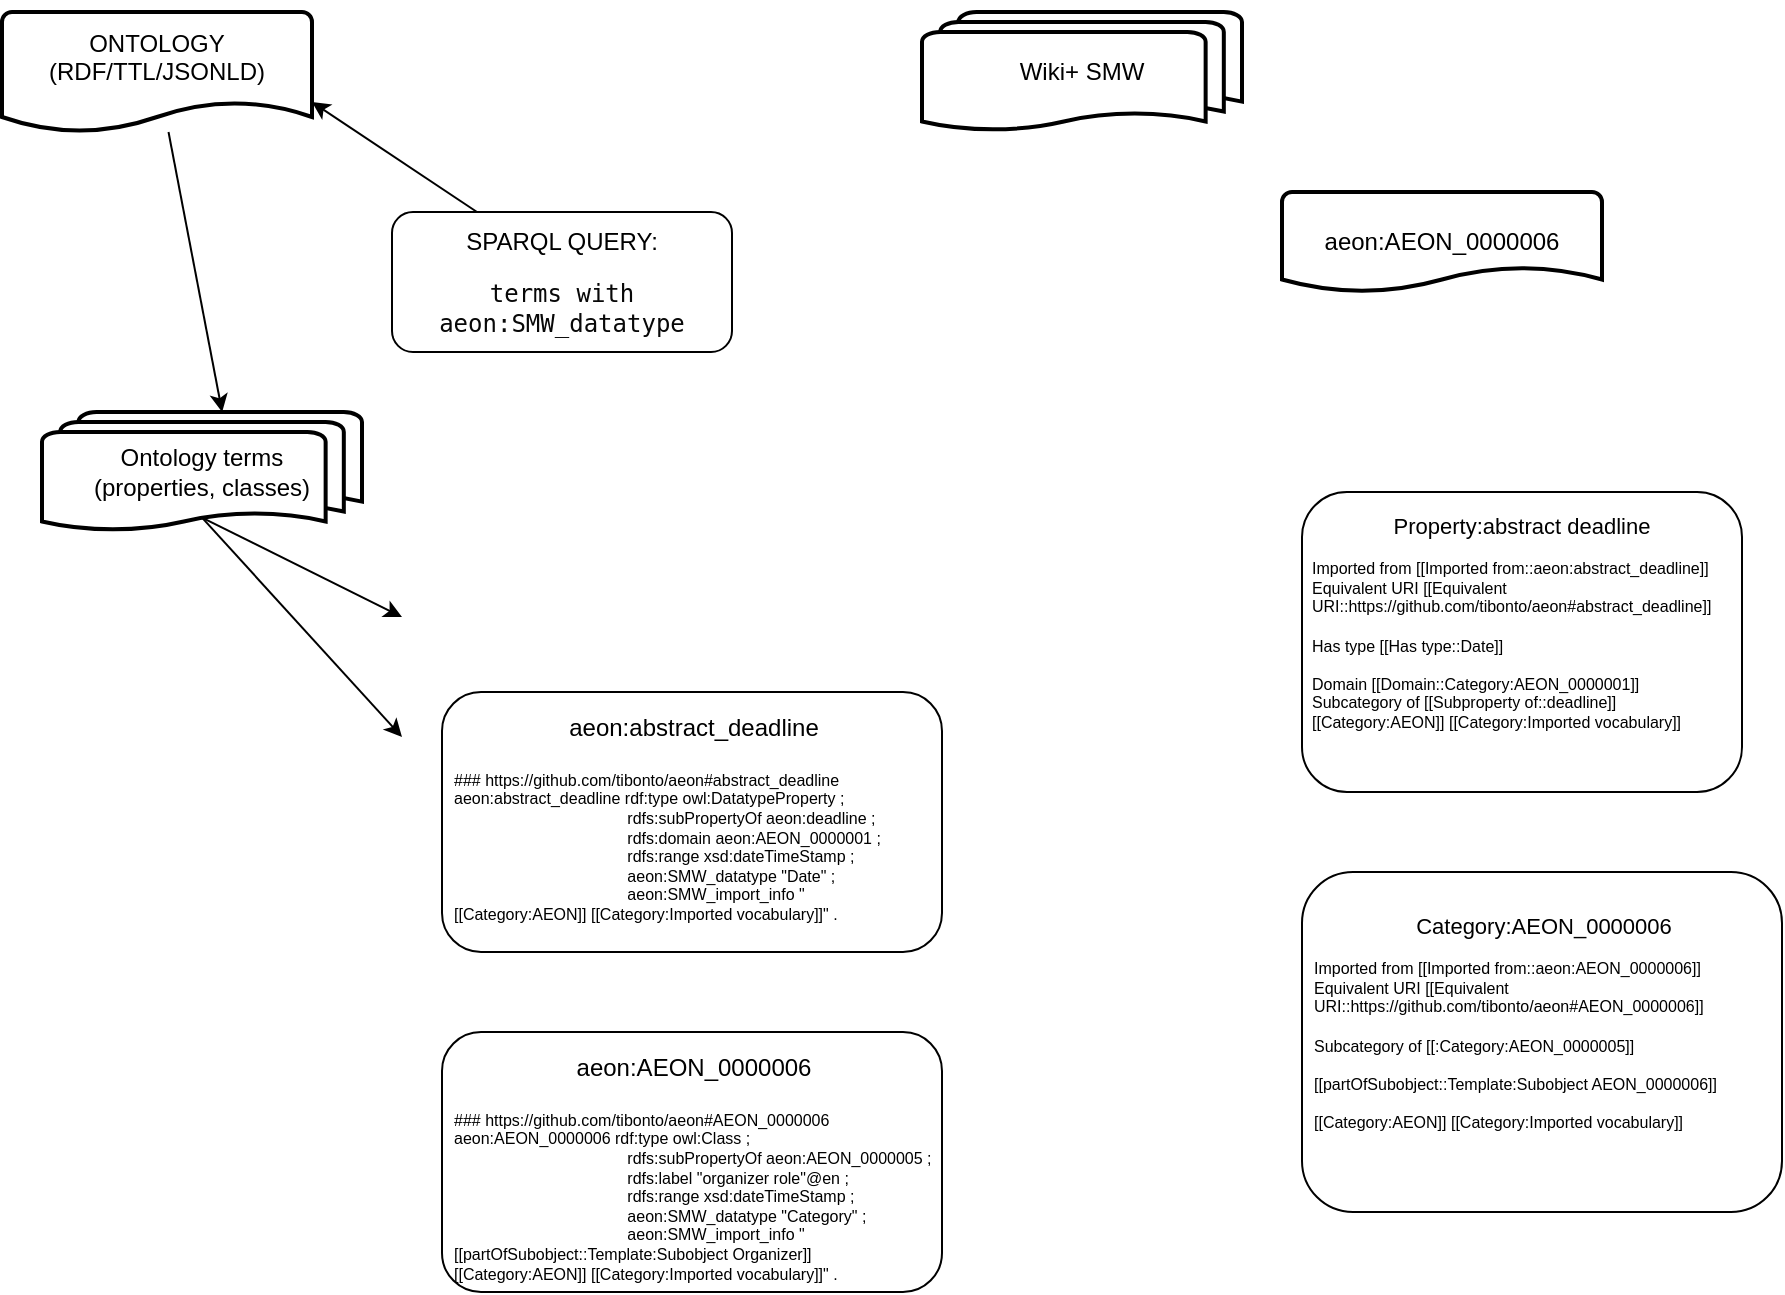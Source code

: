 <mxfile version="13.9.2" type="github">
  <diagram id="C5RBs43oDa-KdzZeNtuy" name="Page-1">
    <mxGraphModel dx="1480" dy="767" grid="1" gridSize="10" guides="1" tooltips="1" connect="1" arrows="1" fold="1" page="1" pageScale="1" pageWidth="827" pageHeight="1169" math="0" shadow="0">
      <root>
        <mxCell id="WIyWlLk6GJQsqaUBKTNV-0" />
        <mxCell id="WIyWlLk6GJQsqaUBKTNV-1" parent="WIyWlLk6GJQsqaUBKTNV-0" />
        <mxCell id="gC28j2bzgIrE6u0qwE_t-1" value="&lt;div&gt;&lt;p&gt;&lt;font style=&quot;font-size: 12px&quot;&gt;SPARQL QUERY:&lt;/font&gt;&lt;/p&gt;&lt;/div&gt;&lt;div&gt;&lt;p style=&quot;background-color: rgb(255 , 255 , 255) ; color: rgb(8 , 8 , 8) ; font-family: &amp;#34;jetbrains mono&amp;#34; , monospace&quot;&gt;&lt;font style=&quot;font-size: 12px&quot;&gt;terms with aeon:SMW_datatype&lt;/font&gt;&lt;/p&gt;&lt;/div&gt;" style="rounded=1;whiteSpace=wrap;html=1;fontSize=12;glass=0;strokeWidth=1;shadow=0;align=center;" vertex="1" parent="WIyWlLk6GJQsqaUBKTNV-1">
          <mxGeometry x="355" y="140" width="170" height="70" as="geometry" />
        </mxCell>
        <mxCell id="gC28j2bzgIrE6u0qwE_t-2" value="Wiki+ SMW" style="strokeWidth=2;html=1;shape=mxgraph.flowchart.multi-document;whiteSpace=wrap;align=center;" vertex="1" parent="WIyWlLk6GJQsqaUBKTNV-1">
          <mxGeometry x="620" y="40" width="160" height="60" as="geometry" />
        </mxCell>
        <mxCell id="gC28j2bzgIrE6u0qwE_t-3" value="&lt;div&gt;&lt;br&gt;&lt;/div&gt;&lt;div&gt;ONTOLOGY&lt;/div&gt;&lt;div&gt;(RDF/TTL/JSONLD)&lt;br&gt;&lt;/div&gt;&lt;div&gt;&lt;br&gt;&lt;/div&gt;&lt;div&gt;&lt;br&gt;&lt;/div&gt;" style="strokeWidth=2;html=1;shape=mxgraph.flowchart.document2;whiteSpace=wrap;size=0.25;align=center;" vertex="1" parent="WIyWlLk6GJQsqaUBKTNV-1">
          <mxGeometry x="160" y="40" width="155" height="60" as="geometry" />
        </mxCell>
        <mxCell id="gC28j2bzgIrE6u0qwE_t-4" value="" style="endArrow=classic;html=1;exitX=0.25;exitY=0;exitDx=0;exitDy=0;entryX=1;entryY=0.75;entryDx=0;entryDy=0;entryPerimeter=0;" edge="1" parent="WIyWlLk6GJQsqaUBKTNV-1" source="gC28j2bzgIrE6u0qwE_t-1" target="gC28j2bzgIrE6u0qwE_t-3">
          <mxGeometry width="50" height="50" relative="1" as="geometry">
            <mxPoint x="470" y="220" as="sourcePoint" />
            <mxPoint x="520" y="200" as="targetPoint" />
          </mxGeometry>
        </mxCell>
        <mxCell id="gC28j2bzgIrE6u0qwE_t-6" value="" style="endArrow=classic;html=1;entryX=0.563;entryY=0;entryDx=0;entryDy=0;entryPerimeter=0;" edge="1" parent="WIyWlLk6GJQsqaUBKTNV-1" source="gC28j2bzgIrE6u0qwE_t-3" target="gC28j2bzgIrE6u0qwE_t-7">
          <mxGeometry width="50" height="50" relative="1" as="geometry">
            <mxPoint x="470" y="200" as="sourcePoint" />
            <mxPoint x="288.281" y="200" as="targetPoint" />
          </mxGeometry>
        </mxCell>
        <mxCell id="gC28j2bzgIrE6u0qwE_t-7" value="Ontology terms&lt;br&gt;(properties, classes)" style="strokeWidth=2;html=1;shape=mxgraph.flowchart.multi-document;whiteSpace=wrap;align=center;" vertex="1" parent="WIyWlLk6GJQsqaUBKTNV-1">
          <mxGeometry x="180" y="240" width="160" height="60" as="geometry" />
        </mxCell>
        <mxCell id="gC28j2bzgIrE6u0qwE_t-11" value="" style="endArrow=classic;html=1;entryX=0;entryY=0.25;entryDx=0;entryDy=0;entryPerimeter=0;exitX=0.5;exitY=0.88;exitDx=0;exitDy=0;exitPerimeter=0;" edge="1" parent="WIyWlLk6GJQsqaUBKTNV-1" source="gC28j2bzgIrE6u0qwE_t-7">
          <mxGeometry width="50" height="50" relative="1" as="geometry">
            <mxPoint x="290" y="310" as="sourcePoint" />
            <mxPoint x="360" y="342.5" as="targetPoint" />
          </mxGeometry>
        </mxCell>
        <mxCell id="gC28j2bzgIrE6u0qwE_t-14" value="" style="endArrow=classic;html=1;exitX=0.5;exitY=0.88;exitDx=0;exitDy=0;exitPerimeter=0;entryX=0;entryY=0.25;entryDx=0;entryDy=0;entryPerimeter=0;" edge="1" parent="WIyWlLk6GJQsqaUBKTNV-1" source="gC28j2bzgIrE6u0qwE_t-7">
          <mxGeometry width="50" height="50" relative="1" as="geometry">
            <mxPoint x="470" y="340" as="sourcePoint" />
            <mxPoint x="360" y="402.5" as="targetPoint" />
          </mxGeometry>
        </mxCell>
        <mxCell id="gC28j2bzgIrE6u0qwE_t-16" value="aeon:AEON_0000006" style="strokeWidth=2;html=1;shape=mxgraph.flowchart.document2;whiteSpace=wrap;size=0.25;align=center;" vertex="1" parent="WIyWlLk6GJQsqaUBKTNV-1">
          <mxGeometry x="800" y="130" width="160" height="50" as="geometry" />
        </mxCell>
        <mxCell id="gC28j2bzgIrE6u0qwE_t-17" value="&lt;div style=&quot;font-size: 11px&quot; align=&quot;center&quot;&gt;&lt;font style=&quot;font-size: 11px&quot;&gt;Property:abstract deadline&lt;/font&gt;&lt;/div&gt;&lt;div style=&quot;font-size: 8px&quot; align=&quot;left&quot;&gt;&lt;font style=&quot;font-size: 8px&quot;&gt;&lt;br&gt;&lt;/font&gt;&lt;/div&gt;&lt;div style=&quot;font-size: 8px&quot; align=&quot;left&quot;&gt;&lt;font style=&quot;font-size: 8px&quot;&gt;Imported from [[Imported from::aeon:abstract_deadline]]&lt;br style=&quot;font-size: 8px&quot;&gt;Equivalent URI [[Equivalent URI::https://github.com/tibonto/aeon#abstract_deadline]]&lt;br style=&quot;font-size: 8px&quot;&gt;&lt;/font&gt;&lt;/div&gt;&lt;div style=&quot;font-size: 8px&quot;&gt;&lt;div style=&quot;font-size: 8px&quot; align=&quot;left&quot;&gt;&lt;font style=&quot;font-size: 8px&quot;&gt;&lt;br&gt;&lt;/font&gt;&lt;/div&gt;&lt;div style=&quot;font-size: 8px&quot; align=&quot;left&quot;&gt;&lt;font style=&quot;font-size: 8px&quot;&gt;Has type [[Has type::Date]]&lt;br style=&quot;font-size: 8px&quot;&gt;&lt;br style=&quot;font-size: 8px&quot;&gt;Domain [[Domain::Category:&lt;/font&gt;&lt;font style=&quot;font-size: 8px&quot;&gt;AEON_0000001]]&lt;br style=&quot;font-size: 8px&quot;&gt;Subcategory of [[Subproperty of::deadline]]&lt;br style=&quot;font-size: 8px&quot;&gt;[[Category:AEON]] [[Category:Imported vocabulary]]&lt;br style=&quot;font-size: 8px&quot;&gt;&lt;/font&gt;&lt;/div&gt;&lt;font style=&quot;font-size: 8px&quot;&gt;&lt;br style=&quot;font-size: 8px&quot;&gt;&lt;br&gt;&lt;/font&gt;&lt;/div&gt;" style="rounded=1;whiteSpace=wrap;html=1;fontSize=8;align=center;shadow=0;sketch=0;glass=0;spacing=6;" vertex="1" parent="WIyWlLk6GJQsqaUBKTNV-1">
          <mxGeometry x="810" y="280" width="220" height="150" as="geometry" />
        </mxCell>
        <mxCell id="gC28j2bzgIrE6u0qwE_t-19" value="&lt;div style=&quot;font-size: 11px&quot; align=&quot;center&quot;&gt;&lt;font style=&quot;font-size: 11px&quot;&gt;Category:&lt;/font&gt;AEON_0000006&lt;/div&gt;&lt;div style=&quot;font-size: 8px&quot; align=&quot;left&quot;&gt;&lt;font style=&quot;font-size: 8px&quot;&gt;&lt;br&gt;&lt;/font&gt;&lt;/div&gt;&lt;div align=&quot;left&quot;&gt;Imported from [[Imported from::aeon:AEON_0000006]]&lt;br&gt;Equivalent URI [[Equivalent URI::https://github.com/tibonto/aeon#AEON_0000006]]&lt;br&gt;&lt;br&gt;Subcategory of [[:Category:AEON_0000005]]&lt;br&gt;&lt;br&gt;[[partOfSubobject::Template:Subobject AEON_0000006]]&lt;/div&gt;&lt;div align=&quot;left&quot;&gt;&lt;br&gt;&lt;/div&gt;&lt;div align=&quot;left&quot;&gt;[[Category:AEON]] [[Category:Imported vocabulary]]&lt;br&gt;&lt;br style=&quot;font-size: 8px&quot;&gt;&lt;/div&gt;&lt;div style=&quot;font-size: 8px&quot; align=&quot;left&quot;&gt;&lt;font style=&quot;font-size: 8px&quot;&gt;&lt;br&gt;&lt;/font&gt;&lt;/div&gt;" style="rounded=1;whiteSpace=wrap;html=1;fontSize=8;align=left;shadow=0;sketch=0;glass=0;spacing=6;" vertex="1" parent="WIyWlLk6GJQsqaUBKTNV-1">
          <mxGeometry x="810" y="470" width="240" height="170" as="geometry" />
        </mxCell>
        <mxCell id="gC28j2bzgIrE6u0qwE_t-21" value="&lt;div align=&quot;center&quot;&gt;&lt;font style=&quot;font-size: 12px&quot;&gt;aeon:abstract_deadline&lt;/font&gt;&lt;/div&gt;&lt;div&gt;&lt;font style=&quot;font-size: 12px&quot;&gt;&lt;br&gt;&lt;/font&gt;&lt;/div&gt;&lt;div&gt;###  https://github.com/tibonto/aeon#abstract_deadline                    &lt;/div&gt;aeon:abstract_deadline rdf:type owl:DatatypeProperty ;                    &lt;br&gt;&amp;nbsp;&amp;nbsp;&amp;nbsp;&amp;nbsp;&amp;nbsp;&amp;nbsp;&amp;nbsp;&amp;nbsp;&amp;nbsp;&amp;nbsp;&amp;nbsp;&amp;nbsp;&amp;nbsp;&amp;nbsp;&amp;nbsp;&amp;nbsp;&amp;nbsp;&amp;nbsp;&amp;nbsp;&amp;nbsp;&amp;nbsp;&amp;nbsp;&amp;nbsp;&amp;nbsp;&amp;nbsp;&amp;nbsp;&amp;nbsp;&amp;nbsp;&amp;nbsp;&amp;nbsp;&amp;nbsp;&amp;nbsp;&amp;nbsp;&amp;nbsp;&amp;nbsp;&amp;nbsp;&amp;nbsp;&amp;nbsp; rdfs:subPropertyOf aeon:deadline ;                    &lt;br&gt;&amp;nbsp;&amp;nbsp;&amp;nbsp;&amp;nbsp;&amp;nbsp;&amp;nbsp;&amp;nbsp;&amp;nbsp;&amp;nbsp;&amp;nbsp;&amp;nbsp;&amp;nbsp;&amp;nbsp;&amp;nbsp;&amp;nbsp;&amp;nbsp;&amp;nbsp;&amp;nbsp;&amp;nbsp;&amp;nbsp;&amp;nbsp;&amp;nbsp;&amp;nbsp;&amp;nbsp;&amp;nbsp;&amp;nbsp;&amp;nbsp;&amp;nbsp;&amp;nbsp;&amp;nbsp;&amp;nbsp;&amp;nbsp;&amp;nbsp;&amp;nbsp;&amp;nbsp;&amp;nbsp;&amp;nbsp;&amp;nbsp; rdfs:domain aeon:AEON_0000001 ;                    &lt;br&gt;&amp;nbsp;&amp;nbsp;&amp;nbsp;&amp;nbsp;&amp;nbsp;&amp;nbsp;&amp;nbsp;&amp;nbsp;&amp;nbsp;&amp;nbsp;&amp;nbsp;&amp;nbsp;&amp;nbsp;&amp;nbsp;&amp;nbsp;&amp;nbsp;&amp;nbsp;&amp;nbsp;&amp;nbsp;&amp;nbsp;&amp;nbsp;&amp;nbsp;&amp;nbsp;&amp;nbsp;&amp;nbsp;&amp;nbsp;&amp;nbsp;&amp;nbsp;&amp;nbsp;&amp;nbsp;&amp;nbsp;&amp;nbsp;&amp;nbsp;&amp;nbsp;&amp;nbsp;&amp;nbsp;&amp;nbsp;&amp;nbsp; rdfs:range xsd:dateTimeStamp ;                    &lt;br&gt;&amp;nbsp;&amp;nbsp;&amp;nbsp;&amp;nbsp;&amp;nbsp;&amp;nbsp;&amp;nbsp;&amp;nbsp;&amp;nbsp;&amp;nbsp;&amp;nbsp;&amp;nbsp;&amp;nbsp;&amp;nbsp;&amp;nbsp;&amp;nbsp;&amp;nbsp;&amp;nbsp;&amp;nbsp;&amp;nbsp;&amp;nbsp;&amp;nbsp;&amp;nbsp;&amp;nbsp;&amp;nbsp;&amp;nbsp;&amp;nbsp;&amp;nbsp;&amp;nbsp;&amp;nbsp;&amp;nbsp;&amp;nbsp;&amp;nbsp;&amp;nbsp;&amp;nbsp;&amp;nbsp;&amp;nbsp;&amp;nbsp; aeon:SMW_datatype &quot;Date&quot; ; &lt;br&gt;&amp;nbsp;&amp;nbsp;&amp;nbsp;&amp;nbsp;&amp;nbsp;&amp;nbsp;&amp;nbsp;&amp;nbsp;&amp;nbsp;&amp;nbsp;&amp;nbsp;&amp;nbsp;&amp;nbsp;&amp;nbsp;&amp;nbsp;&amp;nbsp;&amp;nbsp;&amp;nbsp;&amp;nbsp;&amp;nbsp;&amp;nbsp;&amp;nbsp;&amp;nbsp;&amp;nbsp;&amp;nbsp;&amp;nbsp;&amp;nbsp;&amp;nbsp;&amp;nbsp;&amp;nbsp;&amp;nbsp;&amp;nbsp;&amp;nbsp;&amp;nbsp;&amp;nbsp;&amp;nbsp;&amp;nbsp;&amp;nbsp; aeon:SMW_import_info &quot;[[Category:AEON]] [[Category:Imported vocabulary]]&quot; ." style="rounded=1;fontSize=8;align=left;shadow=0;sketch=0;glass=0;whiteSpace=wrap;html=1;labelPosition=center;verticalLabelPosition=middle;verticalAlign=top;spacing=6;" vertex="1" parent="WIyWlLk6GJQsqaUBKTNV-1">
          <mxGeometry x="380" y="380" width="250" height="130" as="geometry" />
        </mxCell>
        <mxCell id="gC28j2bzgIrE6u0qwE_t-25" value="&lt;div style=&quot;font-size: 12px&quot; align=&quot;center&quot;&gt;aeon:AEON_0000006&lt;/div&gt;&lt;div&gt;&lt;font style=&quot;font-size: 12px&quot;&gt;&lt;br&gt;&lt;/font&gt;&lt;/div&gt;&lt;div&gt;###  https://github.com/tibonto/aeon#AEON_0000006&lt;/div&gt;aeon:AEON_0000006 rdf:type owl:Class ;&lt;br&gt;&amp;nbsp;&amp;nbsp;&amp;nbsp;&amp;nbsp;&amp;nbsp;&amp;nbsp;&amp;nbsp;&amp;nbsp;&amp;nbsp;&amp;nbsp;&amp;nbsp;&amp;nbsp;&amp;nbsp;&amp;nbsp;&amp;nbsp;&amp;nbsp;&amp;nbsp;&amp;nbsp;&amp;nbsp;&amp;nbsp;&amp;nbsp;&amp;nbsp;&amp;nbsp;&amp;nbsp;&amp;nbsp;&amp;nbsp;&amp;nbsp;&amp;nbsp;&amp;nbsp;&amp;nbsp;&amp;nbsp;&amp;nbsp;&amp;nbsp;&amp;nbsp;&amp;nbsp;&amp;nbsp;&amp;nbsp;&amp;nbsp; rdfs:subPropertyOf aeon:AEON_0000005 ;                    &lt;br&gt;&amp;nbsp;&amp;nbsp;&amp;nbsp;&amp;nbsp;&amp;nbsp;&amp;nbsp;&amp;nbsp;&amp;nbsp;&amp;nbsp;&amp;nbsp;&amp;nbsp;&amp;nbsp;&amp;nbsp;&amp;nbsp;&amp;nbsp;&amp;nbsp;&amp;nbsp;&amp;nbsp;&amp;nbsp;&amp;nbsp;&amp;nbsp;&amp;nbsp;&amp;nbsp;&amp;nbsp;&amp;nbsp;&amp;nbsp;&amp;nbsp;&amp;nbsp;&amp;nbsp;&amp;nbsp;&amp;nbsp;&amp;nbsp;&amp;nbsp;&amp;nbsp;&amp;nbsp;&amp;nbsp;&amp;nbsp;&amp;nbsp; rdfs:label &quot;organizer role&quot;@en ;&lt;br&gt;&amp;nbsp;&amp;nbsp;&amp;nbsp;&amp;nbsp;&amp;nbsp;&amp;nbsp;&amp;nbsp;&amp;nbsp;&amp;nbsp;&amp;nbsp;&amp;nbsp;&amp;nbsp;&amp;nbsp;&amp;nbsp;&amp;nbsp;&amp;nbsp;&amp;nbsp;&amp;nbsp;&amp;nbsp;&amp;nbsp;&amp;nbsp;&amp;nbsp;&amp;nbsp;&amp;nbsp;&amp;nbsp;&amp;nbsp;&amp;nbsp;&amp;nbsp;&amp;nbsp;&amp;nbsp;&amp;nbsp;&amp;nbsp;&amp;nbsp;&amp;nbsp;&amp;nbsp;&amp;nbsp;&amp;nbsp;&amp;nbsp; rdfs:range xsd:dateTimeStamp ;                    &lt;br&gt;&amp;nbsp;&amp;nbsp;&amp;nbsp;&amp;nbsp;&amp;nbsp;&amp;nbsp;&amp;nbsp;&amp;nbsp;&amp;nbsp;&amp;nbsp;&amp;nbsp;&amp;nbsp;&amp;nbsp;&amp;nbsp;&amp;nbsp;&amp;nbsp;&amp;nbsp;&amp;nbsp;&amp;nbsp;&amp;nbsp;&amp;nbsp;&amp;nbsp;&amp;nbsp;&amp;nbsp;&amp;nbsp;&amp;nbsp;&amp;nbsp;&amp;nbsp;&amp;nbsp;&amp;nbsp;&amp;nbsp;&amp;nbsp;&amp;nbsp;&amp;nbsp;&amp;nbsp;&amp;nbsp;&amp;nbsp;&amp;nbsp; aeon:SMW_datatype &quot;Category&quot; ; &lt;br&gt;&lt;div&gt;&amp;nbsp;&amp;nbsp;&amp;nbsp;&amp;nbsp;&amp;nbsp;&amp;nbsp;&amp;nbsp;&amp;nbsp;&amp;nbsp;&amp;nbsp;&amp;nbsp;&amp;nbsp;&amp;nbsp;&amp;nbsp;&amp;nbsp;&amp;nbsp;&amp;nbsp;&amp;nbsp;&amp;nbsp;&amp;nbsp;&amp;nbsp;&amp;nbsp;&amp;nbsp;&amp;nbsp;&amp;nbsp;&amp;nbsp;&amp;nbsp;&amp;nbsp;&amp;nbsp;&amp;nbsp;&amp;nbsp;&amp;nbsp;&amp;nbsp;&amp;nbsp;&amp;nbsp;&amp;nbsp;&amp;nbsp;&amp;nbsp; aeon:SMW_import_info&amp;nbsp;&quot;&lt;/div&gt;&lt;div&gt;&lt;span class=&quot;pl-s&quot;&gt;[[partOfSubobject::Template:Subobject Organizer]]&lt;/span&gt;[[Category:AEON]] [[Category:Imported vocabulary]]&quot; .&lt;/div&gt;" style="rounded=1;fontSize=8;align=left;shadow=0;sketch=0;glass=0;whiteSpace=wrap;html=1;labelPosition=center;verticalLabelPosition=middle;verticalAlign=top;spacing=6;" vertex="1" parent="WIyWlLk6GJQsqaUBKTNV-1">
          <mxGeometry x="380" y="550" width="250" height="130" as="geometry" />
        </mxCell>
      </root>
    </mxGraphModel>
  </diagram>
</mxfile>
